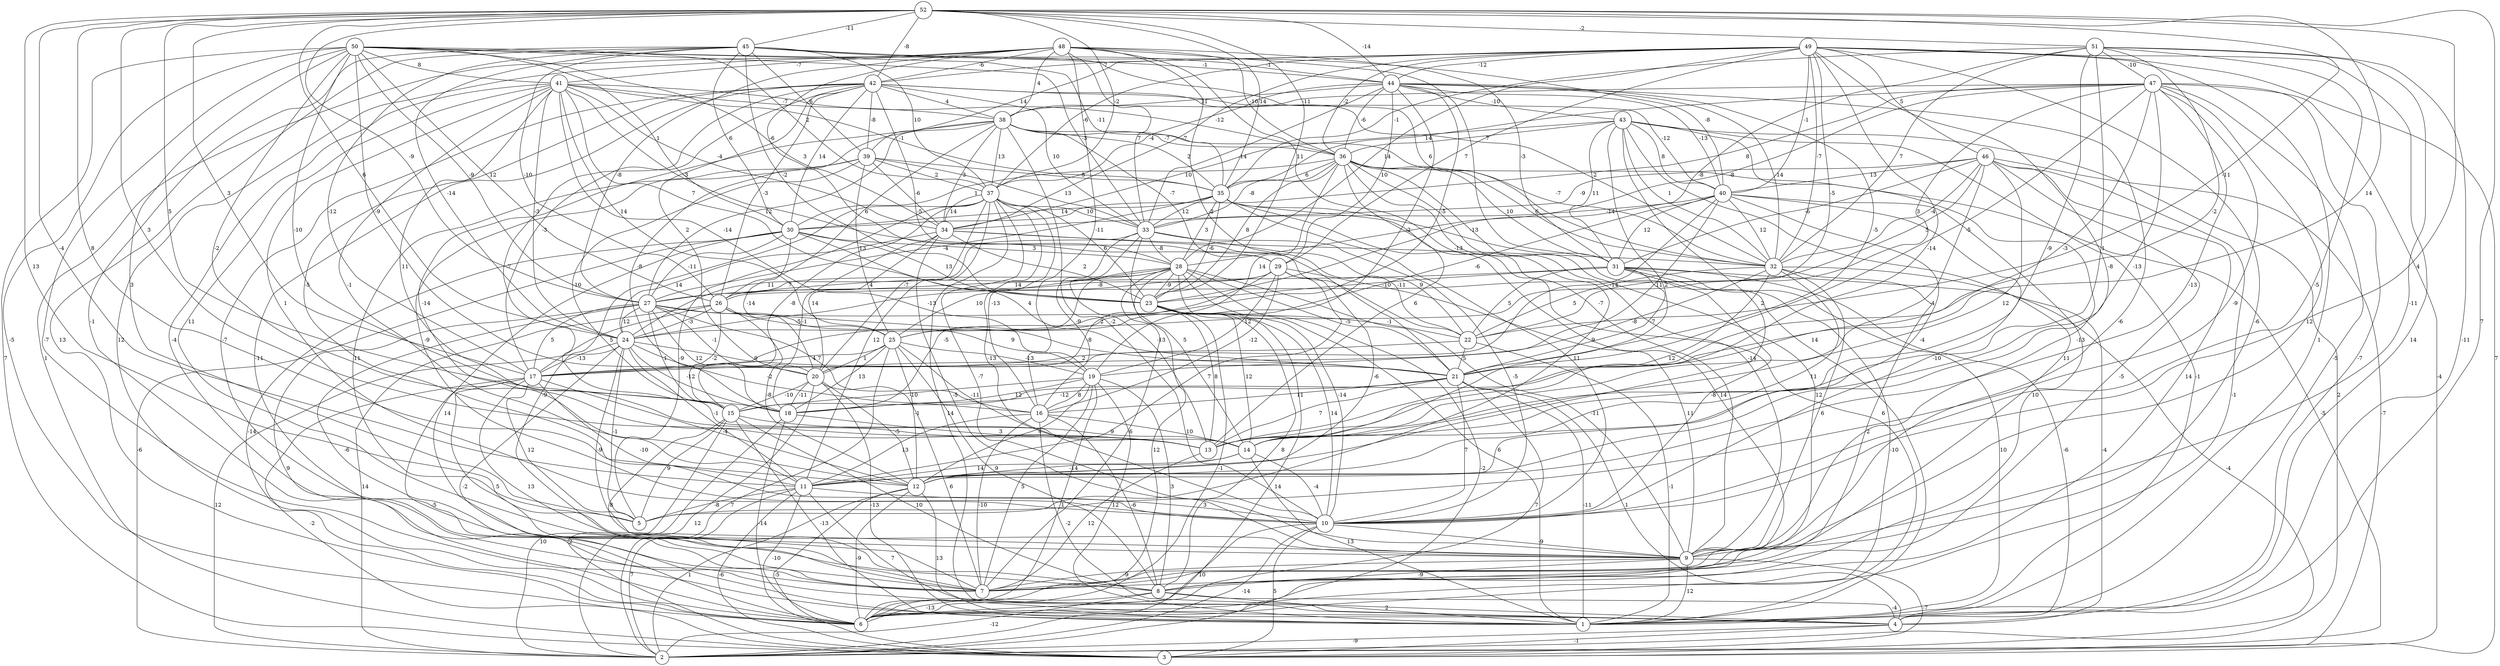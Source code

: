 graph { 
	 fontname="Helvetica,Arial,sans-serif" 
	 node [shape = circle]; 
	 52 -- 4 [label = "7"];
	 52 -- 5 [label = "13"];
	 52 -- 10 [label = "4"];
	 52 -- 11 [label = "-4"];
	 52 -- 12 [label = "8"];
	 52 -- 13 [label = "3"];
	 52 -- 17 [label = "3"];
	 52 -- 18 [label = "5"];
	 52 -- 21 [label = "14"];
	 52 -- 22 [label = "-11"];
	 52 -- 23 [label = "11"];
	 52 -- 24 [label = "6"];
	 52 -- 27 [label = "-9"];
	 52 -- 35 [label = "14"];
	 52 -- 37 [label = "-2"];
	 52 -- 42 [label = "-8"];
	 52 -- 44 [label = "-14"];
	 52 -- 45 [label = "-11"];
	 52 -- 51 [label = "-2"];
	 51 -- 4 [label = "-11"];
	 51 -- 9 [label = "-11"];
	 51 -- 10 [label = "-5"];
	 51 -- 13 [label = "-9"];
	 51 -- 14 [label = "1"];
	 51 -- 21 [label = "-2"];
	 51 -- 23 [label = "-8"];
	 51 -- 32 [label = "7"];
	 51 -- 35 [label = "-1"];
	 51 -- 47 [label = "-10"];
	 50 -- 3 [label = "7"];
	 50 -- 4 [label = "-7"];
	 50 -- 5 [label = "3"];
	 50 -- 6 [label = "-5"];
	 50 -- 13 [label = "-2"];
	 50 -- 15 [label = "-10"];
	 50 -- 20 [label = "-9"];
	 50 -- 26 [label = "12"];
	 50 -- 27 [label = "-9"];
	 50 -- 30 [label = "1"];
	 50 -- 33 [label = "-3"];
	 50 -- 34 [label = "-6"];
	 50 -- 35 [label = "-11"];
	 50 -- 37 [label = "2"];
	 50 -- 41 [label = "8"];
	 50 -- 44 [label = "-1"];
	 49 -- 1 [label = "1"];
	 49 -- 3 [label = "7"];
	 49 -- 4 [label = "14"];
	 49 -- 7 [label = "-6"];
	 49 -- 12 [label = "-8"];
	 49 -- 13 [label = "-14"];
	 49 -- 22 [label = "-5"];
	 49 -- 28 [label = "14"];
	 49 -- 29 [label = "7"];
	 49 -- 32 [label = "-7"];
	 49 -- 34 [label = "-7"];
	 49 -- 36 [label = "-2"];
	 49 -- 37 [label = "-6"];
	 49 -- 39 [label = "14"];
	 49 -- 40 [label = "-1"];
	 49 -- 42 [label = "7"];
	 49 -- 44 [label = "-12"];
	 49 -- 46 [label = "5"];
	 48 -- 1 [label = "14"];
	 48 -- 3 [label = "1"];
	 48 -- 6 [label = "12"];
	 48 -- 9 [label = "-7"];
	 48 -- 16 [label = "-11"];
	 48 -- 21 [label = "-2"];
	 48 -- 27 [label = "-8"];
	 48 -- 28 [label = "3"];
	 48 -- 31 [label = "-3"];
	 48 -- 33 [label = "7"];
	 48 -- 36 [label = "-10"];
	 48 -- 38 [label = "4"];
	 48 -- 41 [label = "-7"];
	 48 -- 42 [label = "-6"];
	 47 -- 1 [label = "-5"];
	 47 -- 2 [label = "-4"];
	 47 -- 4 [label = "-7"];
	 47 -- 5 [label = "-9"];
	 47 -- 9 [label = "12"];
	 47 -- 12 [label = "-13"];
	 47 -- 14 [label = "-13"];
	 47 -- 15 [label = "-3"];
	 47 -- 21 [label = "-5"];
	 47 -- 25 [label = "3"];
	 47 -- 28 [label = "-8"];
	 47 -- 30 [label = "8"];
	 47 -- 35 [label = "14"];
	 47 -- 38 [label = "-11"];
	 46 -- 2 [label = "-7"];
	 46 -- 6 [label = "-1"];
	 46 -- 7 [label = "-5"];
	 46 -- 8 [label = "14"];
	 46 -- 13 [label = "-4"];
	 46 -- 14 [label = "12"];
	 46 -- 26 [label = "5"];
	 46 -- 31 [label = "-6"];
	 46 -- 32 [label = "-4"];
	 46 -- 34 [label = "-9"];
	 46 -- 40 [label = "13"];
	 45 -- 6 [label = "13"];
	 45 -- 7 [label = "-1"];
	 45 -- 17 [label = "-12"];
	 45 -- 23 [label = "-2"];
	 45 -- 24 [label = "-14"];
	 45 -- 26 [label = "-10"];
	 45 -- 30 [label = "6"];
	 45 -- 32 [label = "6"];
	 45 -- 37 [label = "10"];
	 45 -- 39 [label = "6"];
	 45 -- 40 [label = "-8"];
	 45 -- 44 [label = "-1"];
	 44 -- 9 [label = "-6"];
	 44 -- 17 [label = "-2"];
	 44 -- 21 [label = "-5"];
	 44 -- 24 [label = "-5"];
	 44 -- 29 [label = "10"];
	 44 -- 32 [label = "-14"];
	 44 -- 33 [label = "-14"];
	 44 -- 36 [label = "-6"];
	 44 -- 37 [label = "-4"];
	 44 -- 38 [label = "11"];
	 44 -- 40 [label = "-13"];
	 44 -- 43 [label = "-10"];
	 43 -- 1 [label = "-1"];
	 43 -- 2 [label = "2"];
	 43 -- 7 [label = "11"];
	 43 -- 9 [label = "-13"];
	 43 -- 11 [label = "2"];
	 43 -- 14 [label = "2"];
	 43 -- 31 [label = "11"];
	 43 -- 32 [label = "1"];
	 43 -- 34 [label = "10"];
	 43 -- 36 [label = "7"];
	 43 -- 40 [label = "8"];
	 42 -- 4 [label = "-11"];
	 42 -- 7 [label = "-7"];
	 42 -- 11 [label = "-5"];
	 42 -- 14 [label = "-7"];
	 42 -- 17 [label = "-3"];
	 42 -- 20 [label = "2"];
	 42 -- 22 [label = "-5"];
	 42 -- 26 [label = "-3"];
	 42 -- 30 [label = "14"];
	 42 -- 32 [label = "2"];
	 42 -- 33 [label = "10"];
	 42 -- 38 [label = "4"];
	 42 -- 39 [label = "-8"];
	 42 -- 40 [label = "-12"];
	 41 -- 7 [label = "-4"];
	 41 -- 9 [label = "11"];
	 41 -- 10 [label = "1"];
	 41 -- 12 [label = "-1"];
	 41 -- 13 [label = "11"];
	 41 -- 19 [label = "-14"];
	 41 -- 23 [label = "7"];
	 41 -- 24 [label = "-3"];
	 41 -- 25 [label = "14"];
	 41 -- 29 [label = "-3"];
	 41 -- 34 [label = "-4"];
	 41 -- 35 [label = "-1"];
	 41 -- 36 [label = "-12"];
	 41 -- 38 [label = "-7"];
	 40 -- 8 [label = "10"];
	 40 -- 10 [label = "-10"];
	 40 -- 12 [label = "-4"];
	 40 -- 17 [label = "-14"];
	 40 -- 19 [label = "11"];
	 40 -- 25 [label = "-6"];
	 40 -- 31 [label = "12"];
	 40 -- 32 [label = "12"];
	 40 -- 33 [label = "-14"];
	 39 -- 9 [label = "11"];
	 39 -- 10 [label = "-9"];
	 39 -- 15 [label = "-10"];
	 39 -- 25 [label = "13"];
	 39 -- 33 [label = "13"];
	 39 -- 34 [label = "-6"];
	 39 -- 35 [label = "5"];
	 39 -- 37 [label = "2"];
	 38 -- 10 [label = "-2"];
	 38 -- 11 [label = "-14"];
	 38 -- 18 [label = "-8"];
	 38 -- 26 [label = "6"];
	 38 -- 27 [label = "12"];
	 38 -- 29 [label = "-7"];
	 38 -- 32 [label = "-7"];
	 38 -- 34 [label = "3"];
	 38 -- 35 [label = "2"];
	 38 -- 36 [label = "-7"];
	 38 -- 37 [label = "13"];
	 37 -- 4 [label = "14"];
	 37 -- 5 [label = "-9"];
	 37 -- 7 [label = "-9"];
	 37 -- 9 [label = "-7"];
	 37 -- 10 [label = "-13"];
	 37 -- 11 [label = "12"];
	 37 -- 15 [label = "-8"];
	 37 -- 16 [label = "-13"];
	 37 -- 20 [label = "-7"];
	 37 -- 23 [label = "6"];
	 37 -- 33 [label = "10"];
	 37 -- 34 [label = "14"];
	 36 -- 3 [label = "-5"];
	 36 -- 5 [label = "9"];
	 36 -- 6 [label = "12"];
	 36 -- 9 [label = "-14"];
	 36 -- 13 [label = "6"];
	 36 -- 19 [label = "14"];
	 36 -- 23 [label = "8"];
	 36 -- 30 [label = "1"];
	 36 -- 31 [label = "10"];
	 36 -- 32 [label = "6"];
	 36 -- 33 [label = "-8"];
	 36 -- 35 [label = "6"];
	 35 -- 1 [label = "6"];
	 35 -- 7 [label = "14"];
	 35 -- 10 [label = "11"];
	 35 -- 23 [label = "-6"];
	 35 -- 27 [label = "-4"];
	 35 -- 28 [label = "3"];
	 35 -- 30 [label = "14"];
	 35 -- 31 [label = "-13"];
	 35 -- 33 [label = "12"];
	 34 -- 9 [label = "-5"];
	 34 -- 18 [label = "-1"];
	 34 -- 20 [label = "14"];
	 34 -- 22 [label = "-11"];
	 34 -- 23 [label = "2"];
	 34 -- 24 [label = "14"];
	 34 -- 32 [label = "-13"];
	 33 -- 10 [label = "-5"];
	 33 -- 13 [label = "-13"];
	 33 -- 14 [label = "5"];
	 33 -- 16 [label = "-9"];
	 33 -- 22 [label = "9"];
	 33 -- 24 [label = "11"];
	 33 -- 28 [label = "-8"];
	 32 -- 4 [label = "-4"];
	 32 -- 8 [label = "2"];
	 32 -- 9 [label = "6"];
	 32 -- 11 [label = "11"];
	 32 -- 13 [label = "12"];
	 32 -- 20 [label = "-8"];
	 32 -- 22 [label = "5"];
	 31 -- 1 [label = "10"];
	 31 -- 3 [label = "-4"];
	 31 -- 4 [label = "-6"];
	 31 -- 6 [label = "-10"];
	 31 -- 10 [label = "-8"];
	 31 -- 21 [label = "-7"];
	 31 -- 22 [label = "5"];
	 31 -- 23 [label = "-10"];
	 31 -- 27 [label = "14"];
	 30 -- 2 [label = "-6"];
	 30 -- 6 [label = "-14"];
	 30 -- 8 [label = "14"];
	 30 -- 20 [label = "-14"];
	 30 -- 21 [label = "4"];
	 30 -- 23 [label = "13"];
	 30 -- 27 [label = "-11"];
	 30 -- 28 [label = "3"];
	 29 -- 9 [label = "11"];
	 29 -- 11 [label = "7"];
	 29 -- 12 [label = "-6"];
	 29 -- 16 [label = "-12"];
	 29 -- 19 [label = "12"];
	 29 -- 20 [label = "2"];
	 29 -- 24 [label = "-13"];
	 29 -- 26 [label = "-8"];
	 28 -- 1 [label = "6"];
	 28 -- 2 [label = "-2"];
	 28 -- 6 [label = "12"];
	 28 -- 7 [label = "6"];
	 28 -- 9 [label = "-11"];
	 28 -- 10 [label = "-14"];
	 28 -- 18 [label = "-5"];
	 28 -- 21 [label = "-5"];
	 28 -- 23 [label = "-9"];
	 28 -- 25 [label = "10"];
	 28 -- 26 [label = "4"];
	 28 -- 27 [label = "7"];
	 27 -- 6 [label = "9"];
	 27 -- 7 [label = "-6"];
	 27 -- 15 [label = "1"];
	 27 -- 16 [label = "7"];
	 27 -- 17 [label = "5"];
	 27 -- 18 [label = "12"];
	 27 -- 19 [label = "9"];
	 27 -- 20 [label = "-1"];
	 27 -- 22 [label = "-1"];
	 27 -- 24 [label = "12"];
	 26 -- 2 [label = "14"];
	 26 -- 12 [label = "-8"];
	 26 -- 15 [label = "-2"];
	 26 -- 17 [label = "5"];
	 26 -- 21 [label = "-8"];
	 26 -- 24 [label = "-3"];
	 26 -- 25 [label = "-5"];
	 25 -- 2 [label = "7"];
	 25 -- 8 [label = "9"];
	 25 -- 12 [label = "-1"];
	 25 -- 13 [label = "-11"];
	 25 -- 17 [label = "4"];
	 25 -- 18 [label = "13"];
	 25 -- 19 [label = "-13"];
	 25 -- 20 [label = "1"];
	 24 -- 1 [label = "-2"];
	 24 -- 2 [label = "12"];
	 24 -- 5 [label = "-1"];
	 24 -- 9 [label = "-9"];
	 24 -- 11 [label = "-1"];
	 24 -- 16 [label = "-2"];
	 24 -- 17 [label = "-13"];
	 24 -- 18 [label = "-12"];
	 24 -- 21 [label = "9"];
	 23 -- 2 [label = "14"];
	 23 -- 6 [label = "-1"];
	 23 -- 8 [label = "8"];
	 23 -- 10 [label = "14"];
	 23 -- 13 [label = "8"];
	 23 -- 14 [label = "12"];
	 22 -- 1 [label = "-1"];
	 22 -- 17 [label = "2"];
	 22 -- 21 [label = "5"];
	 21 -- 1 [label = "-11"];
	 21 -- 4 [label = "1"];
	 21 -- 6 [label = "7"];
	 21 -- 10 [label = "7"];
	 21 -- 13 [label = "7"];
	 21 -- 16 [label = "11"];
	 21 -- 18 [label = "-12"];
	 20 -- 1 [label = "-13"];
	 20 -- 2 [label = "12"];
	 20 -- 7 [label = "6"];
	 20 -- 12 [label = "-5"];
	 20 -- 15 [label = "-10"];
	 20 -- 18 [label = "-11"];
	 19 -- 1 [label = "12"];
	 19 -- 6 [label = "1"];
	 19 -- 7 [label = "5"];
	 19 -- 8 [label = "3"];
	 19 -- 12 [label = "4"];
	 19 -- 15 [label = "-10"];
	 19 -- 16 [label = "8"];
	 19 -- 18 [label = "12"];
	 18 -- 3 [label = "2"];
	 18 -- 6 [label = "-14"];
	 18 -- 13 [label = "3"];
	 17 -- 3 [label = "-2"];
	 17 -- 5 [label = "12"];
	 17 -- 6 [label = "-5"];
	 17 -- 7 [label = "5"];
	 17 -- 8 [label = "13"];
	 17 -- 10 [label = "-10"];
	 17 -- 12 [label = "-4"];
	 16 -- 4 [label = "-2"];
	 16 -- 7 [label = "-10"];
	 16 -- 8 [label = "-6"];
	 16 -- 11 [label = "13"];
	 16 -- 14 [label = "10"];
	 15 -- 1 [label = "-13"];
	 15 -- 2 [label = "10"];
	 15 -- 5 [label = "9"];
	 15 -- 7 [label = "8"];
	 15 -- 8 [label = "10"];
	 15 -- 14 [label = "9"];
	 14 -- 1 [label = "13"];
	 14 -- 10 [label = "-4"];
	 14 -- 11 [label = "14"];
	 14 -- 12 [label = "-14"];
	 13 -- 7 [label = "12"];
	 12 -- 1 [label = "13"];
	 12 -- 2 [label = "1"];
	 12 -- 3 [label = "-5"];
	 12 -- 6 [label = "-9"];
	 11 -- 2 [label = "7"];
	 11 -- 3 [label = "-6"];
	 11 -- 4 [label = "7"];
	 11 -- 5 [label = "-8"];
	 11 -- 6 [label = "-10"];
	 11 -- 10 [label = "3"];
	 10 -- 2 [label = "-14"];
	 10 -- 3 [label = "5"];
	 10 -- 6 [label = "10"];
	 10 -- 9 [label = "-9"];
	 9 -- 1 [label = "12"];
	 9 -- 3 [label = "-7"];
	 9 -- 7 [label = "-9"];
	 9 -- 8 [label = "-9"];
	 8 -- 1 [label = "2"];
	 8 -- 2 [label = "-12"];
	 8 -- 4 [label = "-4"];
	 8 -- 6 [label = "-13"];
	 4 -- 2 [label = "-9"];
	 4 -- 3 [label = "-1"];
	 1;
	 2;
	 3;
	 4;
	 5;
	 6;
	 7;
	 8;
	 9;
	 10;
	 11;
	 12;
	 13;
	 14;
	 15;
	 16;
	 17;
	 18;
	 19;
	 20;
	 21;
	 22;
	 23;
	 24;
	 25;
	 26;
	 27;
	 28;
	 29;
	 30;
	 31;
	 32;
	 33;
	 34;
	 35;
	 36;
	 37;
	 38;
	 39;
	 40;
	 41;
	 42;
	 43;
	 44;
	 45;
	 46;
	 47;
	 48;
	 49;
	 50;
	 51;
	 52;
}
